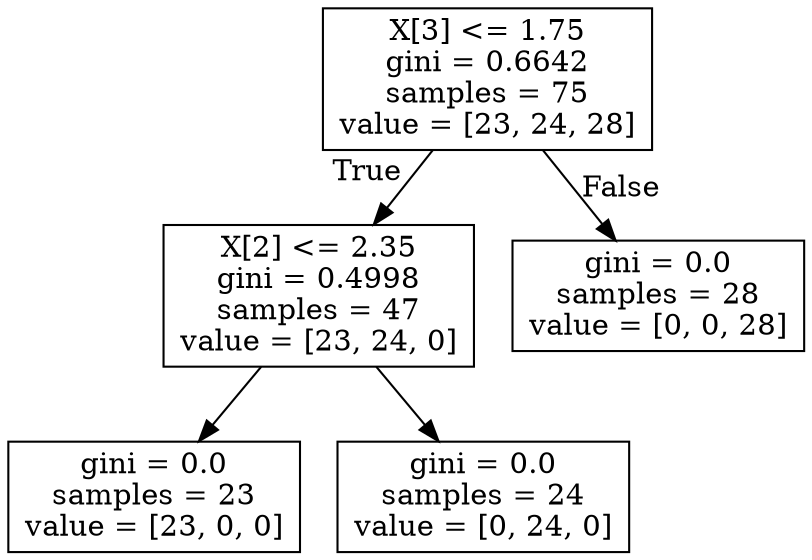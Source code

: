 digraph Tree {
node [shape=box] ;
0 [label="X[3] <= 1.75\ngini = 0.6642\nsamples = 75\nvalue = [23, 24, 28]"] ;
1 [label="X[2] <= 2.35\ngini = 0.4998\nsamples = 47\nvalue = [23, 24, 0]"] ;
0 -> 1 [labeldistance=2.5, labelangle=45, headlabel="True"] ;
2 [label="gini = 0.0\nsamples = 23\nvalue = [23, 0, 0]"] ;
1 -> 2 ;
3 [label="gini = 0.0\nsamples = 24\nvalue = [0, 24, 0]"] ;
1 -> 3 ;
4 [label="gini = 0.0\nsamples = 28\nvalue = [0, 0, 28]"] ;
0 -> 4 [labeldistance=2.5, labelangle=-45, headlabel="False"] ;
}